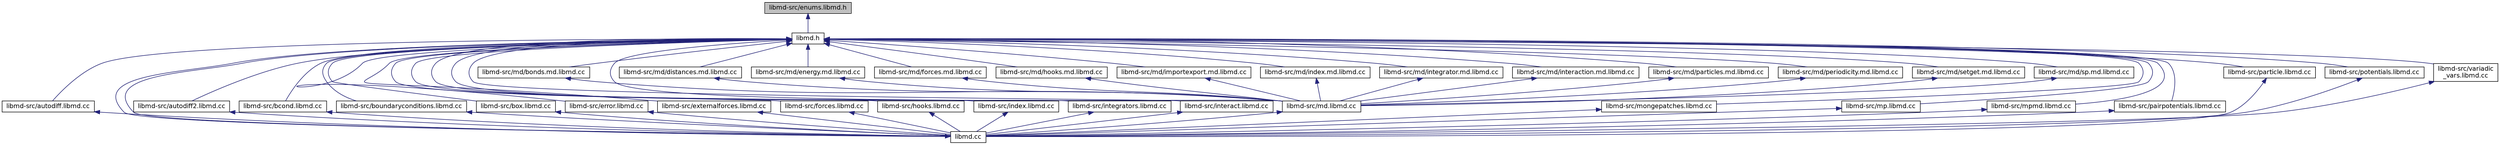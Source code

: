 digraph "libmd-src/enums.libmd.h"
{
 // INTERACTIVE_SVG=YES
 // LATEX_PDF_SIZE
  bgcolor="transparent";
  edge [fontname="Helvetica",fontsize="12",labelfontname="Helvetica",labelfontsize="12"];
  node [fontname="Helvetica",fontsize="12",shape=record];
  Node1 [label="libmd-src/enums.libmd.h",height=0.2,width=0.4,color="black", fillcolor="grey75", style="filled", fontcolor="black",tooltip=" "];
  Node1 -> Node2 [dir="back",color="midnightblue",fontsize="12",style="solid",fontname="Helvetica"];
  Node2 [label="libmd.h",height=0.2,width=0.4,color="black",URL="$libmd_8h.html",tooltip=" "];
  Node2 -> Node3 [dir="back",color="midnightblue",fontsize="12",style="solid",fontname="Helvetica"];
  Node3 [label="libmd-src/autodiff.libmd.cc",height=0.2,width=0.4,color="black",URL="$autodiff_8libmd_8cc.html",tooltip=" "];
  Node3 -> Node4 [dir="back",color="midnightblue",fontsize="12",style="solid",fontname="Helvetica"];
  Node4 [label="libmd.cc",height=0.2,width=0.4,color="black",URL="$libmd_8cc.html",tooltip=" "];
  Node4 -> Node2 [dir="back",color="midnightblue",fontsize="12",style="solid",fontname="Helvetica"];
  Node2 -> Node5 [dir="back",color="midnightblue",fontsize="12",style="solid",fontname="Helvetica"];
  Node5 [label="libmd-src/autodiff2.libmd.cc",height=0.2,width=0.4,color="black",URL="$autodiff2_8libmd_8cc.html",tooltip=" "];
  Node5 -> Node4 [dir="back",color="midnightblue",fontsize="12",style="solid",fontname="Helvetica"];
  Node2 -> Node6 [dir="back",color="midnightblue",fontsize="12",style="solid",fontname="Helvetica"];
  Node6 [label="libmd-src/bcond.libmd.cc",height=0.2,width=0.4,color="black",URL="$bcond_8libmd_8cc.html",tooltip=" "];
  Node6 -> Node4 [dir="back",color="midnightblue",fontsize="12",style="solid",fontname="Helvetica"];
  Node2 -> Node7 [dir="back",color="midnightblue",fontsize="12",style="solid",fontname="Helvetica"];
  Node7 [label="libmd-src/boundaryconditions.libmd.cc",height=0.2,width=0.4,color="black",URL="$boundaryconditions_8libmd_8cc.html",tooltip=" "];
  Node7 -> Node4 [dir="back",color="midnightblue",fontsize="12",style="solid",fontname="Helvetica"];
  Node2 -> Node8 [dir="back",color="midnightblue",fontsize="12",style="solid",fontname="Helvetica"];
  Node8 [label="libmd-src/box.libmd.cc",height=0.2,width=0.4,color="black",URL="$box_8libmd_8cc.html",tooltip=" "];
  Node8 -> Node4 [dir="back",color="midnightblue",fontsize="12",style="solid",fontname="Helvetica"];
  Node2 -> Node9 [dir="back",color="midnightblue",fontsize="12",style="solid",fontname="Helvetica"];
  Node9 [label="libmd-src/error.libmd.cc",height=0.2,width=0.4,color="black",URL="$error_8libmd_8cc.html",tooltip=" "];
  Node9 -> Node4 [dir="back",color="midnightblue",fontsize="12",style="solid",fontname="Helvetica"];
  Node2 -> Node10 [dir="back",color="midnightblue",fontsize="12",style="solid",fontname="Helvetica"];
  Node10 [label="libmd-src/externalforces.libmd.cc",height=0.2,width=0.4,color="black",URL="$externalforces_8libmd_8cc.html",tooltip=" "];
  Node10 -> Node4 [dir="back",color="midnightblue",fontsize="12",style="solid",fontname="Helvetica"];
  Node2 -> Node11 [dir="back",color="midnightblue",fontsize="12",style="solid",fontname="Helvetica"];
  Node11 [label="libmd-src/forces.libmd.cc",height=0.2,width=0.4,color="black",URL="$forces_8libmd_8cc.html",tooltip=" "];
  Node11 -> Node4 [dir="back",color="midnightblue",fontsize="12",style="solid",fontname="Helvetica"];
  Node2 -> Node12 [dir="back",color="midnightblue",fontsize="12",style="solid",fontname="Helvetica"];
  Node12 [label="libmd-src/hooks.libmd.cc",height=0.2,width=0.4,color="black",URL="$hooks_8libmd_8cc.html",tooltip=" "];
  Node12 -> Node4 [dir="back",color="midnightblue",fontsize="12",style="solid",fontname="Helvetica"];
  Node2 -> Node13 [dir="back",color="midnightblue",fontsize="12",style="solid",fontname="Helvetica"];
  Node13 [label="libmd-src/index.libmd.cc",height=0.2,width=0.4,color="black",URL="$index_8libmd_8cc.html",tooltip=" "];
  Node13 -> Node4 [dir="back",color="midnightblue",fontsize="12",style="solid",fontname="Helvetica"];
  Node2 -> Node14 [dir="back",color="midnightblue",fontsize="12",style="solid",fontname="Helvetica"];
  Node14 [label="libmd-src/integrators.libmd.cc",height=0.2,width=0.4,color="black",URL="$integrators_8libmd_8cc.html",tooltip=" "];
  Node14 -> Node4 [dir="back",color="midnightblue",fontsize="12",style="solid",fontname="Helvetica"];
  Node2 -> Node15 [dir="back",color="midnightblue",fontsize="12",style="solid",fontname="Helvetica"];
  Node15 [label="libmd-src/interact.libmd.cc",height=0.2,width=0.4,color="black",URL="$interact_8libmd_8cc.html",tooltip=" "];
  Node15 -> Node4 [dir="back",color="midnightblue",fontsize="12",style="solid",fontname="Helvetica"];
  Node2 -> Node16 [dir="back",color="midnightblue",fontsize="12",style="solid",fontname="Helvetica"];
  Node16 [label="libmd-src/md/bonds.md.libmd.cc",height=0.2,width=0.4,color="black",URL="$bonds_8md_8libmd_8cc.html",tooltip=" "];
  Node16 -> Node17 [dir="back",color="midnightblue",fontsize="12",style="solid",fontname="Helvetica"];
  Node17 [label="libmd-src/md.libmd.cc",height=0.2,width=0.4,color="black",URL="$md_8libmd_8cc.html",tooltip=" "];
  Node17 -> Node4 [dir="back",color="midnightblue",fontsize="12",style="solid",fontname="Helvetica"];
  Node2 -> Node18 [dir="back",color="midnightblue",fontsize="12",style="solid",fontname="Helvetica"];
  Node18 [label="libmd-src/md/distances.md.libmd.cc",height=0.2,width=0.4,color="black",URL="$distances_8md_8libmd_8cc.html",tooltip=" "];
  Node18 -> Node17 [dir="back",color="midnightblue",fontsize="12",style="solid",fontname="Helvetica"];
  Node2 -> Node19 [dir="back",color="midnightblue",fontsize="12",style="solid",fontname="Helvetica"];
  Node19 [label="libmd-src/md/energy.md.libmd.cc",height=0.2,width=0.4,color="black",URL="$energy_8md_8libmd_8cc.html",tooltip=" "];
  Node19 -> Node17 [dir="back",color="midnightblue",fontsize="12",style="solid",fontname="Helvetica"];
  Node2 -> Node20 [dir="back",color="midnightblue",fontsize="12",style="solid",fontname="Helvetica"];
  Node20 [label="libmd-src/md/forces.md.libmd.cc",height=0.2,width=0.4,color="black",URL="$forces_8md_8libmd_8cc.html",tooltip=" "];
  Node20 -> Node17 [dir="back",color="midnightblue",fontsize="12",style="solid",fontname="Helvetica"];
  Node2 -> Node21 [dir="back",color="midnightblue",fontsize="12",style="solid",fontname="Helvetica"];
  Node21 [label="libmd-src/md/hooks.md.libmd.cc",height=0.2,width=0.4,color="black",URL="$hooks_8md_8libmd_8cc.html",tooltip=" "];
  Node21 -> Node17 [dir="back",color="midnightblue",fontsize="12",style="solid",fontname="Helvetica"];
  Node2 -> Node22 [dir="back",color="midnightblue",fontsize="12",style="solid",fontname="Helvetica"];
  Node22 [label="libmd-src/md/importexport.md.libmd.cc",height=0.2,width=0.4,color="black",URL="$importexport_8md_8libmd_8cc.html",tooltip=" "];
  Node22 -> Node17 [dir="back",color="midnightblue",fontsize="12",style="solid",fontname="Helvetica"];
  Node2 -> Node23 [dir="back",color="midnightblue",fontsize="12",style="solid",fontname="Helvetica"];
  Node23 [label="libmd-src/md/index.md.libmd.cc",height=0.2,width=0.4,color="black",URL="$index_8md_8libmd_8cc.html",tooltip=" "];
  Node23 -> Node17 [dir="back",color="midnightblue",fontsize="12",style="solid",fontname="Helvetica"];
  Node2 -> Node24 [dir="back",color="midnightblue",fontsize="12",style="solid",fontname="Helvetica"];
  Node24 [label="libmd-src/md/integrator.md.libmd.cc",height=0.2,width=0.4,color="black",URL="$integrator_8md_8libmd_8cc.html",tooltip=" "];
  Node24 -> Node17 [dir="back",color="midnightblue",fontsize="12",style="solid",fontname="Helvetica"];
  Node2 -> Node25 [dir="back",color="midnightblue",fontsize="12",style="solid",fontname="Helvetica"];
  Node25 [label="libmd-src/md/interaction.md.libmd.cc",height=0.2,width=0.4,color="black",URL="$interaction_8md_8libmd_8cc.html",tooltip=" "];
  Node25 -> Node17 [dir="back",color="midnightblue",fontsize="12",style="solid",fontname="Helvetica"];
  Node2 -> Node26 [dir="back",color="midnightblue",fontsize="12",style="solid",fontname="Helvetica"];
  Node26 [label="libmd-src/md/particles.md.libmd.cc",height=0.2,width=0.4,color="black",URL="$particles_8md_8libmd_8cc.html",tooltip=" "];
  Node26 -> Node17 [dir="back",color="midnightblue",fontsize="12",style="solid",fontname="Helvetica"];
  Node2 -> Node27 [dir="back",color="midnightblue",fontsize="12",style="solid",fontname="Helvetica"];
  Node27 [label="libmd-src/md/periodicity.md.libmd.cc",height=0.2,width=0.4,color="black",URL="$periodicity_8md_8libmd_8cc.html",tooltip=" "];
  Node27 -> Node17 [dir="back",color="midnightblue",fontsize="12",style="solid",fontname="Helvetica"];
  Node2 -> Node28 [dir="back",color="midnightblue",fontsize="12",style="solid",fontname="Helvetica"];
  Node28 [label="libmd-src/md/setget.md.libmd.cc",height=0.2,width=0.4,color="black",URL="$setget_8md_8libmd_8cc.html",tooltip=" "];
  Node28 -> Node17 [dir="back",color="midnightblue",fontsize="12",style="solid",fontname="Helvetica"];
  Node2 -> Node29 [dir="back",color="midnightblue",fontsize="12",style="solid",fontname="Helvetica"];
  Node29 [label="libmd-src/md/sp.md.libmd.cc",height=0.2,width=0.4,color="black",URL="$sp_8md_8libmd_8cc.html",tooltip=" "];
  Node29 -> Node17 [dir="back",color="midnightblue",fontsize="12",style="solid",fontname="Helvetica"];
  Node2 -> Node17 [dir="back",color="midnightblue",fontsize="12",style="solid",fontname="Helvetica"];
  Node2 -> Node30 [dir="back",color="midnightblue",fontsize="12",style="solid",fontname="Helvetica"];
  Node30 [label="libmd-src/mongepatches.libmd.cc",height=0.2,width=0.4,color="black",URL="$mongepatches_8libmd_8cc.html",tooltip=" "];
  Node30 -> Node4 [dir="back",color="midnightblue",fontsize="12",style="solid",fontname="Helvetica"];
  Node2 -> Node31 [dir="back",color="midnightblue",fontsize="12",style="solid",fontname="Helvetica"];
  Node31 [label="libmd-src/mp.libmd.cc",height=0.2,width=0.4,color="black",URL="$mp_8libmd_8cc.html",tooltip=" "];
  Node31 -> Node4 [dir="back",color="midnightblue",fontsize="12",style="solid",fontname="Helvetica"];
  Node2 -> Node32 [dir="back",color="midnightblue",fontsize="12",style="solid",fontname="Helvetica"];
  Node32 [label="libmd-src/mpmd.libmd.cc",height=0.2,width=0.4,color="black",URL="$mpmd_8libmd_8cc.html",tooltip=" "];
  Node32 -> Node4 [dir="back",color="midnightblue",fontsize="12",style="solid",fontname="Helvetica"];
  Node2 -> Node33 [dir="back",color="midnightblue",fontsize="12",style="solid",fontname="Helvetica"];
  Node33 [label="libmd-src/pairpotentials.libmd.cc",height=0.2,width=0.4,color="black",URL="$pairpotentials_8libmd_8cc.html",tooltip=" "];
  Node33 -> Node4 [dir="back",color="midnightblue",fontsize="12",style="solid",fontname="Helvetica"];
  Node2 -> Node34 [dir="back",color="midnightblue",fontsize="12",style="solid",fontname="Helvetica"];
  Node34 [label="libmd-src/particle.libmd.cc",height=0.2,width=0.4,color="black",URL="$particle_8libmd_8cc.html",tooltip=" "];
  Node34 -> Node4 [dir="back",color="midnightblue",fontsize="12",style="solid",fontname="Helvetica"];
  Node2 -> Node35 [dir="back",color="midnightblue",fontsize="12",style="solid",fontname="Helvetica"];
  Node35 [label="libmd-src/potentials.libmd.cc",height=0.2,width=0.4,color="black",URL="$potentials_8libmd_8cc.html",tooltip=" "];
  Node35 -> Node4 [dir="back",color="midnightblue",fontsize="12",style="solid",fontname="Helvetica"];
  Node2 -> Node36 [dir="back",color="midnightblue",fontsize="12",style="solid",fontname="Helvetica"];
  Node36 [label="libmd-src/variadic\l_vars.libmd.cc",height=0.2,width=0.4,color="black",URL="$variadic__vars_8libmd_8cc.html",tooltip=" "];
  Node36 -> Node4 [dir="back",color="midnightblue",fontsize="12",style="solid",fontname="Helvetica"];
  Node2 -> Node4 [dir="back",color="midnightblue",fontsize="12",style="solid",fontname="Helvetica"];
}
